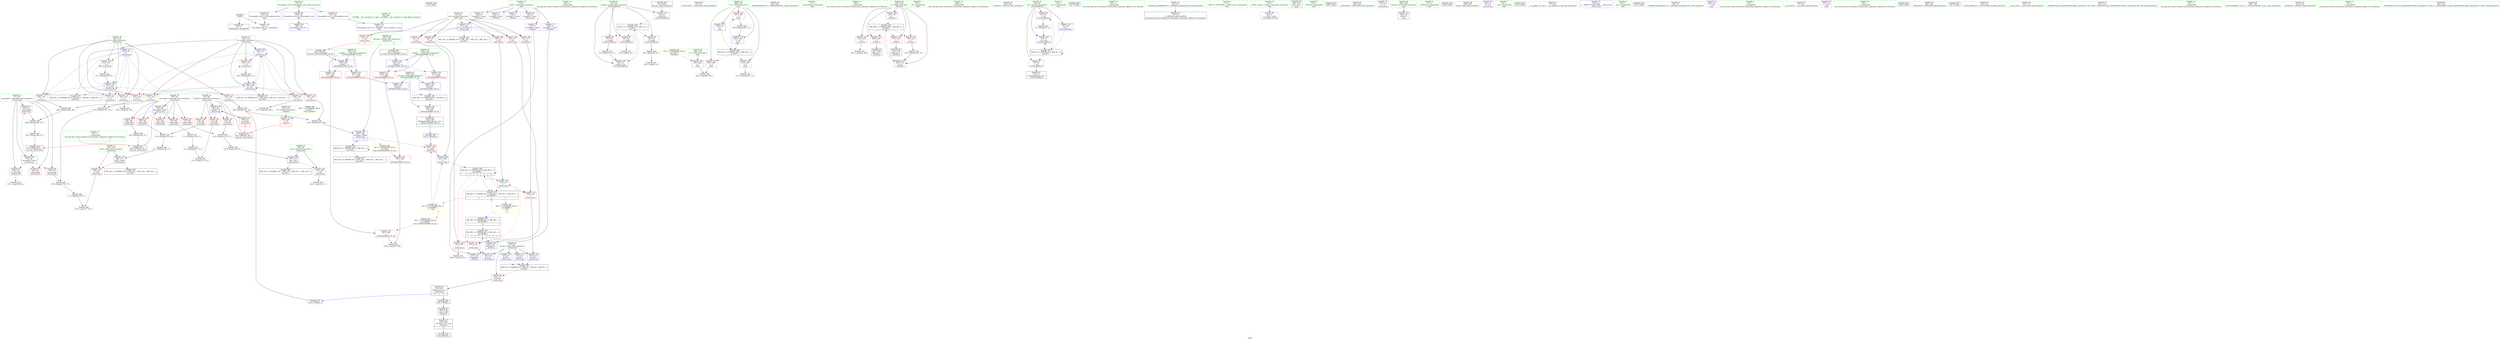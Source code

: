 digraph "SVFG" {
	label="SVFG";

	Node0x55f82b9d9a60 [shape=record,color=grey,label="{NodeID: 0\nNullPtr}"];
	Node0x55f82b9d9a60 -> Node0x55f82b9fd150[style=solid];
	Node0x55f82b9d9a60 -> Node0x55f82ba026e0[style=solid];
	Node0x55f82ba2f4b0 [shape=record,color=black,label="{NodeID: 346\n34 = PHI()\n}"];
	Node0x55f82b9fc0a0 [shape=record,color=red,label="{NodeID: 97\n187\<--91\n\<--carry.addr\n_Z5recurxxx\n}"];
	Node0x55f82b9fc0a0 -> Node0x55f82ba09dc0[style=solid];
	Node0x55f82b9f9970 [shape=record,color=green,label="{NodeID: 14\n129\<--1\n\<--dummyObj\nCan only get source location for instruction, argument, global var or function.}"];
	Node0x55f82ba308c0 [shape=record,color=black,label="{NodeID: 360\n52 = PHI()\n0th arg _Z10countBitLLx }"];
	Node0x55f82ba308c0 -> Node0x55f82ba027e0[style=solid];
	Node0x55f82b9fbbe0 [shape=record,color=red,label="{NodeID: 111\n172\<--101\n\<--a\n_Z5recurxxx\n}"];
	Node0x55f82b9fbbe0 -> Node0x55f82ba09640[style=solid];
	Node0x55f82b9fa690 [shape=record,color=green,label="{NodeID: 28\n81\<--82\n_Z5recurxxx\<--_Z5recurxxx_field_insensitive\n}"];
	Node0x55f82ba1d520 [shape=record,color=yellow,style=double,label="{NodeID: 291\n26V_1 = ENCHI(MR_26V_0)\npts\{90000 \}\nFun[_ZSt3maxIxERKT_S2_S2_]}"];
	Node0x55f82ba1d520 -> Node0x55f82ba01c20[style=dashed];
	Node0x55f82ba018e0 [shape=record,color=red,label="{NodeID: 125\n236\<--230\n\<--__a.addr\n_ZSt3maxIxERKT_S2_S2_\n}"];
	Node0x55f82ba018e0 -> Node0x55f82ba01c20[style=solid];
	Node0x55f82b9fb280 [shape=record,color=green,label="{NodeID: 42\n230\<--231\n__a.addr\<--__a.addr_field_insensitive\n_ZSt3maxIxERKT_S2_S2_\n}"];
	Node0x55f82b9fb280 -> Node0x55f82ba018e0[style=solid];
	Node0x55f82b9fb280 -> Node0x55f82ba019b0[style=solid];
	Node0x55f82b9fb280 -> Node0x55f82ba038f0[style=solid];
	Node0x55f82ba02440 [shape=record,color=red,label="{NodeID: 139\n327\<--296\n\<--_t\nmain\n}"];
	Node0x55f82ba02440 -> Node0x55f82ba09f40[style=solid];
	Node0x55f82b9fcf50 [shape=record,color=green,label="{NodeID: 56\n324\<--325\n_ZNSolsEPFRSoS_E\<--_ZNSolsEPFRSoS_E_field_insensitive\n}"];
	Node0x55f82ba08bc0 [shape=record,color=grey,label="{NodeID: 236\n195 = Binary(193, 194, )\n}"];
	Node0x55f82ba08bc0 -> Node0x55f82ba034e0[style=solid];
	Node0x55f82ba03000 [shape=record,color=blue,label="{NodeID: 153\n97\<--144\nret\<--arrayidx3\n_Z5recurxxx\n}"];
	Node0x55f82ba03000 -> Node0x55f82b9fc580[style=dashed];
	Node0x55f82ba03000 -> Node0x55f82b9fc650[style=dashed];
	Node0x55f82ba03000 -> Node0x55f82b9fc720[style=dashed];
	Node0x55f82ba03000 -> Node0x55f82b9fb7d0[style=dashed];
	Node0x55f82ba03000 -> Node0x55f82b9fb8a0[style=dashed];
	Node0x55f82ba03000 -> Node0x55f82b9fb970[style=dashed];
	Node0x55f82ba03000 -> Node0x55f82ba16540[style=dashed];
	Node0x55f82b9fdb70 [shape=record,color=purple,label="{NodeID: 70\n144\<--8\narrayidx3\<--mem\n_Z5recurxxx\n}"];
	Node0x55f82b9fdb70 -> Node0x55f82ba03000[style=solid];
	Node0x55f82ba0a0c0 [shape=record,color=grey,label="{NodeID: 250\n313 = Binary(312, 72, )\n}"];
	Node0x55f82ba03b60 [shape=record,color=blue,label="{NodeID: 167\n228\<--245\nretval\<--\n_ZSt3maxIxERKT_S2_S2_\n}"];
	Node0x55f82ba03b60 -> Node0x55f82ba1b940[style=dashed];
	Node0x55f82b9fe760 [shape=record,color=red,label="{NodeID: 84\n65\<--53\n\<--n.addr\n_Z10countBitLLx\n}"];
	Node0x55f82b9fe760 -> Node0x55f82ba08140[style=solid];
	Node0x55f82b9f8990 [shape=record,color=green,label="{NodeID: 1\n7\<--1\n__dso_handle\<--dummyObj\nGlob }"];
	Node0x55f82ba2f5b0 [shape=record,color=black,label="{NodeID: 347\n191 = PHI(83, )\n}"];
	Node0x55f82ba2f5b0 -> Node0x55f82ba08a40[style=solid];
	Node0x55f82b9fc170 [shape=record,color=red,label="{NodeID: 98\n113\<--93\n\<--N.addr\n_Z5recurxxx\n}"];
	Node0x55f82b9fc170 -> Node0x55f82ba0acc0[style=solid];
	Node0x55f82b9f9a30 [shape=record,color=green,label="{NodeID: 15\n165\<--1\n\<--dummyObj\nCan only get source location for instruction, argument, global var or function.}"];
	Node0x55f82ba30990 [shape=record,color=black,label="{NodeID: 361\n84 = PHI(183, 63, )\n0th arg _Z5recurxxx }"];
	Node0x55f82ba30990 -> Node0x55f82ba02b20[style=solid];
	Node0x55f82b9fbcb0 [shape=record,color=red,label="{NodeID: 112\n184\<--101\n\<--a\n_Z5recurxxx\n}"];
	Node0x55f82b9fbcb0 -> Node0x55f82ba097c0[style=solid];
	Node0x55f82b9fa790 [shape=record,color=green,label="{NodeID: 29\n87\<--88\nretval\<--retval_field_insensitive\n_Z5recurxxx\n}"];
	Node0x55f82b9fa790 -> Node0x55f82b9feaa0[style=solid];
	Node0x55f82b9fa790 -> Node0x55f82ba02e60[style=solid];
	Node0x55f82b9fa790 -> Node0x55f82ba02f30[style=solid];
	Node0x55f82b9fa790 -> Node0x55f82ba030d0[style=solid];
	Node0x55f82b9fa790 -> Node0x55f82ba03820[style=solid];
	Node0x55f82ba019b0 [shape=record,color=red,label="{NodeID: 126\n245\<--230\n\<--__a.addr\n_ZSt3maxIxERKT_S2_S2_\n}"];
	Node0x55f82ba019b0 -> Node0x55f82ba03b60[style=solid];
	Node0x55f82b9fb350 [shape=record,color=green,label="{NodeID: 43\n232\<--233\n__b.addr\<--__b.addr_field_insensitive\n_ZSt3maxIxERKT_S2_S2_\n}"];
	Node0x55f82b9fb350 -> Node0x55f82ba01a80[style=solid];
	Node0x55f82b9fb350 -> Node0x55f82ba01b50[style=solid];
	Node0x55f82b9fb350 -> Node0x55f82ba039c0[style=solid];
	Node0x55f82ba02510 [shape=record,color=blue,label="{NodeID: 140\n350\<--23\nllvm.global_ctors_0\<--\nGlob }"];
	Node0x55f82b9fd050 [shape=record,color=green,label="{NodeID: 57\n24\<--346\n_GLOBAL__sub_I_imazato_2_1.cpp\<--_GLOBAL__sub_I_imazato_2_1.cpp_field_insensitive\n}"];
	Node0x55f82b9fd050 -> Node0x55f82ba025e0[style=solid];
	Node0x55f82ba08d40 [shape=record,color=grey,label="{NodeID: 237\n111 = Binary(110, 67, )\n}"];
	Node0x55f82ba08d40 -> Node0x55f82ba09340[style=solid];
	Node0x55f82ba030d0 [shape=record,color=blue,label="{NodeID: 154\n87\<--151\nretval\<--\n_Z5recurxxx\n}"];
	Node0x55f82ba030d0 -> Node0x55f82ba15b40[style=dashed];
	Node0x55f82b9fdc40 [shape=record,color=purple,label="{NodeID: 71\n268\<--8\narrayidx\<--mem\n_Z5solvev\n}"];
	Node0x55f82ba0a240 [shape=record,color=grey,label="{NodeID: 251\n62 = cmp(61, 63, )\n}"];
	Node0x55f82ba03c30 [shape=record,color=blue,label="{NodeID: 168\n255\<--59\ni\<--\n_Z5solvev\n}"];
	Node0x55f82ba03c30 -> Node0x55f82ba1a040[style=dashed];
	Node0x55f82b9fe830 [shape=record,color=red,label="{NodeID: 85\n75\<--53\n\<--n.addr\n_Z10countBitLLx\n}"];
	Node0x55f82b9fe830 -> Node0x55f82ba08440[style=solid];
	Node0x55f82b9f8a20 [shape=record,color=green,label="{NodeID: 2\n10\<--1\n.str\<--dummyObj\nGlob }"];
	Node0x55f82ba2f7a0 [shape=record,color=black,label="{NodeID: 348\n197 = PHI(225, )\n}"];
	Node0x55f82ba2f7a0 -> Node0x55f82ba01670[style=solid];
	Node0x55f82ba15140 [shape=record,color=black,label="{NodeID: 265\nMR_26V_2 = PHI(MR_26V_3, MR_26V_1, )\npts\{90000 \}\n|{<s0>12}}"];
	Node0x55f82ba15140:s0 -> Node0x55f82ba19f50[style=dashed,color=red];
	Node0x55f82b9fc240 [shape=record,color=red,label="{NodeID: 99\n116\<--93\n\<--N.addr\n_Z5recurxxx\n}"];
	Node0x55f82b9fc240 -> Node0x55f82ba091c0[style=solid];
	Node0x55f82b9f9af0 [shape=record,color=green,label="{NodeID: 16\n264\<--1\n\<--dummyObj\nCan only get source location for instruction, argument, global var or function.}"];
	Node0x55f82ba30bd0 [shape=record,color=black,label="{NodeID: 362\n85 = PHI(189, 63, )\n1st arg _Z5recurxxx }"];
	Node0x55f82ba30bd0 -> Node0x55f82ba02bf0[style=solid];
	Node0x55f82ba19f50 [shape=record,color=black,label="{NodeID: 279\nMR_26V_2 = PHI(MR_26V_4, MR_26V_1, )\npts\{90000 \}\n|{|<s1>7|<s2>7|<s3>7|<s4>7}}"];
	Node0x55f82ba19f50 -> Node0x55f82ba03d00[style=dashed];
	Node0x55f82ba19f50:s1 -> Node0x55f82ba014d0[style=dashed,color=red];
	Node0x55f82ba19f50:s2 -> Node0x55f82ba015a0[style=dashed,color=red];
	Node0x55f82ba19f50:s3 -> Node0x55f82ba03270[style=dashed,color=red];
	Node0x55f82ba19f50:s4 -> Node0x55f82ba17e40[style=dashed,color=red];
	Node0x55f82b9fbd80 [shape=record,color=red,label="{NodeID: 113\n192\<--101\n\<--a\n_Z5recurxxx\n}"];
	Node0x55f82b9fbd80 -> Node0x55f82ba08a40[style=solid];
	Node0x55f82b9fa860 [shape=record,color=green,label="{NodeID: 30\n89\<--90\nketa.addr\<--keta.addr_field_insensitive\n_Z5recurxxx\n}"];
	Node0x55f82b9fa860 -> Node0x55f82b9feb70[style=solid];
	Node0x55f82b9fa860 -> Node0x55f82b9fec40[style=solid];
	Node0x55f82b9fa860 -> Node0x55f82b9fed10[style=solid];
	Node0x55f82b9fa860 -> Node0x55f82b9fede0[style=solid];
	Node0x55f82b9fa860 -> Node0x55f82b9feeb0[style=solid];
	Node0x55f82b9fa860 -> Node0x55f82ba02b20[style=solid];
	Node0x55f82ba01a80 [shape=record,color=red,label="{NodeID: 127\n238\<--232\n\<--__b.addr\n_ZSt3maxIxERKT_S2_S2_\n}"];
	Node0x55f82ba01a80 -> Node0x55f82ba01cf0[style=solid];
	Node0x55f82b9fb420 [shape=record,color=green,label="{NodeID: 44\n250\<--251\n_Z5solvev\<--_Z5solvev_field_insensitive\n}"];
	Node0x55f82ba025e0 [shape=record,color=blue,label="{NodeID: 141\n351\<--24\nllvm.global_ctors_1\<--_GLOBAL__sub_I_imazato_2_1.cpp\nGlob }"];
	Node0x55f82b9fd150 [shape=record,color=black,label="{NodeID: 58\n2\<--3\ndummyVal\<--dummyVal\n}"];
	Node0x55f82ba08ec0 [shape=record,color=grey,label="{NodeID: 238\n177 = Binary(176, 67, )\n}"];
	Node0x55f82ba08ec0 -> Node0x55f82ba0a9c0[style=solid];
	Node0x55f82ba031a0 [shape=record,color=blue,label="{NodeID: 155\n99\<--157\nbin7\<--and9\n_Z5recurxxx\n}"];
	Node0x55f82ba031a0 -> Node0x55f82b9fba40[style=dashed];
	Node0x55f82ba031a0 -> Node0x55f82ba16a40[style=dashed];
	Node0x55f82b9fdd10 [shape=record,color=purple,label="{NodeID: 72\n269\<--8\narrayidx1\<--mem\n_Z5solvev\n}"];
	Node0x55f82b9fdd10 -> Node0x55f82ba03d00[style=solid];
	Node0x55f82ba0a3c0 [shape=record,color=grey,label="{NodeID: 252\n135 = cmp(134, 63, )\n}"];
	Node0x55f82ba03d00 [shape=record,color=blue,label="{NodeID: 169\n269\<--271\narrayidx1\<--\n_Z5solvev\n}"];
	Node0x55f82ba03d00 -> Node0x55f82ba03dd0[style=dashed];
	Node0x55f82b9fe900 [shape=record,color=red,label="{NodeID: 86\n70\<--55\n\<--ret\n_Z10countBitLLx\n}"];
	Node0x55f82b9fe900 -> Node0x55f82ba09940[style=solid];
	Node0x55f82b9f8ab0 [shape=record,color=green,label="{NodeID: 3\n12\<--1\n.str.1\<--dummyObj\nGlob }"];
	Node0x55f82ba2f8a0 [shape=record,color=black,label="{NodeID: 349\n257 = PHI()\n}"];
	Node0x55f82ba15640 [shape=record,color=black,label="{NodeID: 266\nMR_45V_3 = PHI(MR_45V_4, MR_45V_2, )\npts\{297 \}\n}"];
	Node0x55f82ba15640 -> Node0x55f82ba022a0[style=dashed];
	Node0x55f82ba15640 -> Node0x55f82ba02370[style=dashed];
	Node0x55f82ba15640 -> Node0x55f82ba02440[style=dashed];
	Node0x55f82ba15640 -> Node0x55f82ba04110[style=dashed];
	Node0x55f82b9fc310 [shape=record,color=red,label="{NodeID: 100\n154\<--93\n\<--N.addr\n_Z5recurxxx\n}"];
	Node0x55f82b9fc310 -> Node0x55f82ba08740[style=solid];
	Node0x55f82b9f9bf0 [shape=record,color=green,label="{NodeID: 17\n271\<--1\n\<--dummyObj\nCan only get source location for instruction, argument, global var or function.}"];
	Node0x55f82ba30d50 [shape=record,color=black,label="{NodeID: 363\n86 = PHI(190, 282, )\n2nd arg _Z5recurxxx }"];
	Node0x55f82ba30d50 -> Node0x55f82ba02cc0[style=solid];
	Node0x55f82ba1a040 [shape=record,color=black,label="{NodeID: 280\nMR_38V_3 = PHI(MR_38V_4, MR_38V_2, )\npts\{256 \}\n}"];
	Node0x55f82ba1a040 -> Node0x55f82ba01e90[style=dashed];
	Node0x55f82ba1a040 -> Node0x55f82ba01f60[style=dashed];
	Node0x55f82ba1a040 -> Node0x55f82ba02030[style=dashed];
	Node0x55f82ba1a040 -> Node0x55f82ba02100[style=dashed];
	Node0x55f82ba1a040 -> Node0x55f82ba03ea0[style=dashed];
	Node0x55f82b9fbe50 [shape=record,color=red,label="{NodeID: 114\n210\<--101\n\<--a\n_Z5recurxxx\n}"];
	Node0x55f82b9fbe50 -> Node0x55f82ba085c0[style=solid];
	Node0x55f82b9fa930 [shape=record,color=green,label="{NodeID: 31\n91\<--92\ncarry.addr\<--carry.addr_field_insensitive\n_Z5recurxxx\n}"];
	Node0x55f82b9fa930 -> Node0x55f82b9fef80[style=solid];
	Node0x55f82b9fa930 -> Node0x55f82b9ff050[style=solid];
	Node0x55f82b9fa930 -> Node0x55f82b9fbfd0[style=solid];
	Node0x55f82b9fa930 -> Node0x55f82b9fc0a0[style=solid];
	Node0x55f82b9fa930 -> Node0x55f82ba02bf0[style=solid];
	Node0x55f82ba01b50 [shape=record,color=red,label="{NodeID: 128\n242\<--232\n\<--__b.addr\n_ZSt3maxIxERKT_S2_S2_\n}"];
	Node0x55f82ba01b50 -> Node0x55f82ba03a90[style=solid];
	Node0x55f82b9fb520 [shape=record,color=green,label="{NodeID: 45\n253\<--254\nN\<--N_field_insensitive\n_Z5solvev\n}"];
	Node0x55f82b9fb520 -> Node0x55f82ba01dc0[style=solid];
	Node0x55f82ba026e0 [shape=record,color=blue, style = dotted,label="{NodeID: 142\n352\<--3\nllvm.global_ctors_2\<--dummyVal\nGlob }"];
	Node0x55f82b9fd250 [shape=record,color=black,label="{NodeID: 59\n35\<--36\n\<--_ZNSt8ios_base4InitD1Ev\nCan only get source location for instruction, argument, global var or function.}"];
	Node0x55f82ba09040 [shape=record,color=grey,label="{NodeID: 239\n119 = Binary(118, 67, )\n}"];
	Node0x55f82ba09040 -> Node0x55f82ba02d90[style=solid];
	Node0x55f82ba03270 [shape=record,color=blue,label="{NodeID: 156\n159\<--63\n\<--\n_Z5recurxxx\n}"];
	Node0x55f82ba03270 -> Node0x55f82ba01740[style=dashed];
	Node0x55f82ba03270 -> Node0x55f82ba17e40[style=dashed];
	Node0x55f82ba03270 -> Node0x55f82ba1b440[style=dashed];
	Node0x55f82b9fdde0 [shape=record,color=purple,label="{NodeID: 73\n274\<--8\narrayidx3\<--mem\n_Z5solvev\n}"];
	Node0x55f82ba0a540 [shape=record,color=grey,label="{NodeID: 253\n122 = cmp(121, 67, )\n}"];
	Node0x55f82ba03dd0 [shape=record,color=blue,label="{NodeID: 170\n275\<--271\narrayidx4\<--\n_Z5solvev\n}"];
	Node0x55f82ba03dd0 -> Node0x55f82ba19f50[style=dashed];
	Node0x55f82b9fe9d0 [shape=record,color=red,label="{NodeID: 87\n79\<--55\n\<--ret\n_Z10countBitLLx\n}"];
	Node0x55f82b9fe9d0 -> Node0x55f82b9fd420[style=solid];
	Node0x55f82b9f9340 [shape=record,color=green,label="{NodeID: 4\n14\<--1\n__PRETTY_FUNCTION__._Z5recurxxx\<--dummyObj\nGlob }"];
	Node0x55f82ba2f970 [shape=record,color=black,label="{NodeID: 350\n283 = PHI(83, )\n}"];
	Node0x55f82ba2f970 -> Node0x55f82b9fd830[style=solid];
	Node0x55f82ba15b40 [shape=record,color=black,label="{NodeID: 267\nMR_6V_4 = PHI(MR_6V_6, MR_6V_3, MR_6V_5, MR_6V_2, )\npts\{88 \}\n}"];
	Node0x55f82ba15b40 -> Node0x55f82b9feaa0[style=dashed];
	Node0x55f82b9fc3e0 [shape=record,color=red,label="{NodeID: 101\n190\<--93\n\<--N.addr\n_Z5recurxxx\n|{<s0>4}}"];
	Node0x55f82b9fc3e0:s0 -> Node0x55f82ba30d50[style=solid,color=red];
	Node0x55f82b9f9cf0 [shape=record,color=green,label="{NodeID: 18\n4\<--6\n_ZStL8__ioinit\<--_ZStL8__ioinit_field_insensitive\nGlob }"];
	Node0x55f82b9f9cf0 -> Node0x55f82b9fd9d0[style=solid];
	Node0x55f82ba01140 [shape=record,color=red,label="{NodeID: 115\n169\<--103\n\<--b\n_Z5recurxxx\n}"];
	Node0x55f82ba01140 -> Node0x55f82ba0ab40[style=solid];
	Node0x55f82b9faa00 [shape=record,color=green,label="{NodeID: 32\n93\<--94\nN.addr\<--N.addr_field_insensitive\n_Z5recurxxx\n}"];
	Node0x55f82b9faa00 -> Node0x55f82b9fc170[style=solid];
	Node0x55f82b9faa00 -> Node0x55f82b9fc240[style=solid];
	Node0x55f82b9faa00 -> Node0x55f82b9fc310[style=solid];
	Node0x55f82b9faa00 -> Node0x55f82b9fc3e0[style=solid];
	Node0x55f82b9faa00 -> Node0x55f82ba02cc0[style=solid];
	Node0x55f82ba1d8d0 [shape=record,color=yellow,style=double,label="{NodeID: 295\n36V_1 = ENCHI(MR_36V_0)\npts\{254 \}\nFun[_Z5solvev]}"];
	Node0x55f82ba1d8d0 -> Node0x55f82ba01dc0[style=dashed];
	Node0x55f82ba01c20 [shape=record,color=red,label="{NodeID: 129\n237\<--236\n\<--\n_ZSt3maxIxERKT_S2_S2_\n}"];
	Node0x55f82ba01c20 -> Node0x55f82ba00170[style=solid];
	Node0x55f82b9fb5f0 [shape=record,color=green,label="{NodeID: 46\n255\<--256\ni\<--i_field_insensitive\n_Z5solvev\n}"];
	Node0x55f82b9fb5f0 -> Node0x55f82ba01e90[style=solid];
	Node0x55f82b9fb5f0 -> Node0x55f82ba01f60[style=solid];
	Node0x55f82b9fb5f0 -> Node0x55f82ba02030[style=solid];
	Node0x55f82b9fb5f0 -> Node0x55f82ba02100[style=solid];
	Node0x55f82b9fb5f0 -> Node0x55f82ba03c30[style=solid];
	Node0x55f82b9fb5f0 -> Node0x55f82ba03ea0[style=solid];
	Node0x55f82ba027e0 [shape=record,color=blue,label="{NodeID: 143\n53\<--52\nn.addr\<--n\n_Z10countBitLLx\n}"];
	Node0x55f82ba027e0 -> Node0x55f82ba1be40[style=dashed];
	Node0x55f82b9fd350 [shape=record,color=black,label="{NodeID: 60\n291\<--59\nmain_ret\<--\nmain\n}"];
	Node0x55f82ba091c0 [shape=record,color=grey,label="{NodeID: 240\n118 = Binary(116, 117, )\n}"];
	Node0x55f82ba091c0 -> Node0x55f82ba09040[style=solid];
	Node0x55f82ba03340 [shape=record,color=blue,label="{NodeID: 157\n101\<--63\na\<--\n_Z5recurxxx\n}"];
	Node0x55f82ba03340 -> Node0x55f82b9fbb10[style=dashed];
	Node0x55f82ba03340 -> Node0x55f82b9fbbe0[style=dashed];
	Node0x55f82ba03340 -> Node0x55f82b9fbcb0[style=dashed];
	Node0x55f82ba03340 -> Node0x55f82b9fbd80[style=dashed];
	Node0x55f82ba03340 -> Node0x55f82b9fbe50[style=dashed];
	Node0x55f82ba03340 -> Node0x55f82ba03750[style=dashed];
	Node0x55f82ba03340 -> Node0x55f82ba16f40[style=dashed];
	Node0x55f82b9fdeb0 [shape=record,color=purple,label="{NodeID: 74\n275\<--8\narrayidx4\<--mem\n_Z5solvev\n}"];
	Node0x55f82b9fdeb0 -> Node0x55f82ba03dd0[style=solid];
	Node0x55f82ba0a6c0 [shape=record,color=grey,label="{NodeID: 254\n148 = cmp(147, 63, )\n}"];
	Node0x55f82ba03ea0 [shape=record,color=blue,label="{NodeID: 171\n255\<--279\ni\<--inc\n_Z5solvev\n}"];
	Node0x55f82ba03ea0 -> Node0x55f82ba1a040[style=dashed];
	Node0x55f82b9feaa0 [shape=record,color=red,label="{NodeID: 88\n218\<--87\n\<--retval\n_Z5recurxxx\n}"];
	Node0x55f82b9feaa0 -> Node0x55f82b9fd4f0[style=solid];
	Node0x55f82b9f93d0 [shape=record,color=green,label="{NodeID: 5\n16\<--1\n_ZSt3cin\<--dummyObj\nGlob }"];
	Node0x55f82ba2fae0 [shape=record,color=black,label="{NodeID: 351\n299 = PHI()\n}"];
	Node0x55f82ba16040 [shape=record,color=black,label="{NodeID: 268\nMR_14V_3 = PHI(MR_14V_1, MR_14V_2, MR_14V_1, MR_14V_2, )\npts\{96 \}\n}"];
	Node0x55f82b9fc4b0 [shape=record,color=red,label="{NodeID: 102\n121\<--95\n\<--bin\n_Z5recurxxx\n}"];
	Node0x55f82b9fc4b0 -> Node0x55f82ba0a540[style=solid];
	Node0x55f82b9f9df0 [shape=record,color=green,label="{NodeID: 19\n8\<--9\nmem\<--mem_field_insensitive\nGlob }"];
	Node0x55f82b9f9df0 -> Node0x55f82b9fdaa0[style=solid];
	Node0x55f82b9f9df0 -> Node0x55f82b9fdb70[style=solid];
	Node0x55f82b9f9df0 -> Node0x55f82b9fdc40[style=solid];
	Node0x55f82b9f9df0 -> Node0x55f82b9fdd10[style=solid];
	Node0x55f82b9f9df0 -> Node0x55f82b9fdde0[style=solid];
	Node0x55f82b9f9df0 -> Node0x55f82b9fdeb0[style=solid];
	Node0x55f82ba011d0 [shape=record,color=red,label="{NodeID: 116\n173\<--103\n\<--b\n_Z5recurxxx\n}"];
	Node0x55f82ba011d0 -> Node0x55f82ba09640[style=solid];
	Node0x55f82b9faad0 [shape=record,color=green,label="{NodeID: 33\n95\<--96\nbin\<--bin_field_insensitive\n_Z5recurxxx\n}"];
	Node0x55f82b9faad0 -> Node0x55f82b9fc4b0[style=solid];
	Node0x55f82b9faad0 -> Node0x55f82ba02d90[style=solid];
	Node0x55f82ba01cf0 [shape=record,color=red,label="{NodeID: 130\n239\<--238\n\<--\n_ZSt3maxIxERKT_S2_S2_\n}"];
	Node0x55f82ba01cf0 -> Node0x55f82ba00170[style=solid];
	Node0x55f82b9fb6c0 [shape=record,color=green,label="{NodeID: 47\n258\<--259\n_ZNSirsERx\<--_ZNSirsERx_field_insensitive\n}"];
	Node0x55f82ba1e680 [shape=record,color=yellow,style=double,label="{NodeID: 310\n43V_1 = ENCHI(MR_43V_0)\npts\{295 \}\nFun[main]}"];
	Node0x55f82ba1e680 -> Node0x55f82ba021d0[style=dashed];
	Node0x55f82ba028b0 [shape=record,color=blue,label="{NodeID: 144\n55\<--59\nret\<--\n_Z10countBitLLx\n}"];
	Node0x55f82ba028b0 -> Node0x55f82ba1c340[style=dashed];
	Node0x55f82b9fd420 [shape=record,color=black,label="{NodeID: 61\n51\<--79\n_Z10countBitLLx_ret\<--\n_Z10countBitLLx\n}"];
	Node0x55f82ba09340 [shape=record,color=grey,label="{NodeID: 241\n112 = Binary(67, 111, )\n}"];
	Node0x55f82ba09340 -> Node0x55f82ba0acc0[style=solid];
	Node0x55f82ba03410 [shape=record,color=blue,label="{NodeID: 158\n103\<--63\nb\<--\n_Z5recurxxx\n}"];
	Node0x55f82ba03410 -> Node0x55f82ba01140[style=dashed];
	Node0x55f82ba03410 -> Node0x55f82ba011d0[style=dashed];
	Node0x55f82ba03410 -> Node0x55f82ba01260[style=dashed];
	Node0x55f82ba03410 -> Node0x55f82ba01330[style=dashed];
	Node0x55f82ba03410 -> Node0x55f82ba01400[style=dashed];
	Node0x55f82ba03410 -> Node0x55f82ba03410[style=dashed];
	Node0x55f82ba03410 -> Node0x55f82ba03680[style=dashed];
	Node0x55f82ba03410 -> Node0x55f82ba17440[style=dashed];
	Node0x55f82b9fdf80 [shape=record,color=purple,label="{NodeID: 75\n125\<--10\n\<--.str\n_Z5recurxxx\n}"];
	Node0x55f82ba0a840 [shape=record,color=grey,label="{NodeID: 255\n263 = cmp(262, 264, )\n}"];
	Node0x55f82ba03f70 [shape=record,color=blue,label="{NodeID: 172\n292\<--59\nretval\<--\nmain\n}"];
	Node0x55f82b9feb70 [shape=record,color=red,label="{NodeID: 89\n110\<--89\n\<--keta.addr\n_Z5recurxxx\n}"];
	Node0x55f82b9feb70 -> Node0x55f82ba08d40[style=solid];
	Node0x55f82b9f9460 [shape=record,color=green,label="{NodeID: 6\n17\<--1\n_ZSt4cout\<--dummyObj\nGlob }"];
	Node0x55f82ba2fbb0 [shape=record,color=black,label="{NodeID: 352\n309 = PHI()\n}"];
	Node0x55f82ba16540 [shape=record,color=black,label="{NodeID: 269\nMR_16V_2 = PHI(MR_16V_3, MR_16V_1, MR_16V_3, MR_16V_1, )\npts\{98 \}\n}"];
	Node0x55f82b9fc580 [shape=record,color=red,label="{NodeID: 103\n146\<--97\n\<--ret\n_Z5recurxxx\n}"];
	Node0x55f82b9fc580 -> Node0x55f82ba014d0[style=solid];
	Node0x55f82b9f9ef0 [shape=record,color=green,label="{NodeID: 20\n22\<--26\nllvm.global_ctors\<--llvm.global_ctors_field_insensitive\nGlob }"];
	Node0x55f82b9f9ef0 -> Node0x55f82b9fe390[style=solid];
	Node0x55f82b9f9ef0 -> Node0x55f82b9fe490[style=solid];
	Node0x55f82b9f9ef0 -> Node0x55f82b9fe590[style=solid];
	Node0x55f82ba1af40 [shape=record,color=black,label="{NodeID: 283\nMR_24V_4 = PHI(MR_24V_6, MR_24V_3, )\npts\{106 \}\n}"];
	Node0x55f82ba1af40 -> Node0x55f82ba034e0[style=dashed];
	Node0x55f82ba1af40 -> Node0x55f82ba17940[style=dashed];
	Node0x55f82ba1af40 -> Node0x55f82ba1af40[style=dashed];
	Node0x55f82ba01260 [shape=record,color=red,label="{NodeID: 117\n185\<--103\n\<--b\n_Z5recurxxx\n}"];
	Node0x55f82ba01260 -> Node0x55f82ba097c0[style=solid];
	Node0x55f82b9faba0 [shape=record,color=green,label="{NodeID: 34\n97\<--98\nret\<--ret_field_insensitive\n_Z5recurxxx\n}"];
	Node0x55f82b9faba0 -> Node0x55f82b9fc580[style=solid];
	Node0x55f82b9faba0 -> Node0x55f82b9fc650[style=solid];
	Node0x55f82b9faba0 -> Node0x55f82b9fc720[style=solid];
	Node0x55f82b9faba0 -> Node0x55f82b9fb7d0[style=solid];
	Node0x55f82b9faba0 -> Node0x55f82b9fb8a0[style=solid];
	Node0x55f82b9faba0 -> Node0x55f82b9fb970[style=solid];
	Node0x55f82b9faba0 -> Node0x55f82ba03000[style=solid];
	Node0x55f82ba01dc0 [shape=record,color=red,label="{NodeID: 131\n282\<--253\n\<--N\n_Z5solvev\n|{<s0>7}}"];
	Node0x55f82ba01dc0:s0 -> Node0x55f82ba30d50[style=solid,color=red];
	Node0x55f82b9fc7e0 [shape=record,color=green,label="{NodeID: 48\n289\<--290\nmain\<--main_field_insensitive\n}"];
	Node0x55f82ba07fc0 [shape=record,color=grey,label="{NodeID: 228\n279 = Binary(278, 72, )\n}"];
	Node0x55f82ba07fc0 -> Node0x55f82ba03ea0[style=solid];
	Node0x55f82ba02980 [shape=record,color=blue,label="{NodeID: 145\n55\<--71\nret\<--inc\n_Z10countBitLLx\n}"];
	Node0x55f82ba02980 -> Node0x55f82ba1c340[style=dashed];
	Node0x55f82b9fd4f0 [shape=record,color=black,label="{NodeID: 62\n83\<--218\n_Z5recurxxx_ret\<--\n_Z5recurxxx\n|{<s0>4|<s1>7}}"];
	Node0x55f82b9fd4f0:s0 -> Node0x55f82ba2f5b0[style=solid,color=blue];
	Node0x55f82b9fd4f0:s1 -> Node0x55f82ba2f970[style=solid,color=blue];
	Node0x55f82ba094c0 [shape=record,color=grey,label="{NodeID: 242\n176 = Binary(174, 175, )\n}"];
	Node0x55f82ba094c0 -> Node0x55f82ba08ec0[style=solid];
	Node0x55f82ba034e0 [shape=record,color=blue,label="{NodeID: 159\n105\<--195\nref.tmp\<--add24\n_Z5recurxxx\n|{|<s2>5}}"];
	Node0x55f82ba034e0 -> Node0x55f82ba01670[style=dashed];
	Node0x55f82ba034e0 -> Node0x55f82ba1af40[style=dashed];
	Node0x55f82ba034e0:s2 -> Node0x55f82ba1c840[style=dashed,color=red];
	Node0x55f82b9fe050 [shape=record,color=purple,label="{NodeID: 76\n126\<--12\n\<--.str.1\n_Z5recurxxx\n}"];
	Node0x55f82ba0a9c0 [shape=record,color=grey,label="{NodeID: 256\n179 = cmp(177, 178, )\n}"];
	Node0x55f82ba04040 [shape=record,color=blue,label="{NodeID: 173\n296\<--59\n_t\<--\nmain\n}"];
	Node0x55f82ba04040 -> Node0x55f82ba15640[style=dashed];
	Node0x55f82b9fec40 [shape=record,color=red,label="{NodeID: 90\n117\<--89\n\<--keta.addr\n_Z5recurxxx\n}"];
	Node0x55f82b9fec40 -> Node0x55f82ba091c0[style=solid];
	Node0x55f82b9f94f0 [shape=record,color=green,label="{NodeID: 7\n18\<--1\n.str.2\<--dummyObj\nGlob }"];
	Node0x55f82ba2fc80 [shape=record,color=black,label="{NodeID: 353\n314 = PHI()\n}"];
	Node0x55f82ba16a40 [shape=record,color=black,label="{NodeID: 270\nMR_18V_2 = PHI(MR_18V_3, MR_18V_1, MR_18V_1, MR_18V_1, )\npts\{100 \}\n}"];
	Node0x55f82b9fc650 [shape=record,color=red,label="{NodeID: 104\n150\<--97\n\<--ret\n_Z5recurxxx\n}"];
	Node0x55f82b9fc650 -> Node0x55f82ba015a0[style=solid];
	Node0x55f82b9f9ff0 [shape=record,color=green,label="{NodeID: 21\n27\<--28\n__cxx_global_var_init\<--__cxx_global_var_init_field_insensitive\n}"];
	Node0x55f82ba1b440 [shape=record,color=black,label="{NodeID: 284\nMR_26V_5 = PHI(MR_26V_8, MR_26V_4, )\npts\{90000 \}\n|{|<s3>4|<s4>4|<s5>4|<s6>4}}"];
	Node0x55f82ba1b440 -> Node0x55f82ba01740[style=dashed];
	Node0x55f82ba1b440 -> Node0x55f82ba17e40[style=dashed];
	Node0x55f82ba1b440 -> Node0x55f82ba1b440[style=dashed];
	Node0x55f82ba1b440:s3 -> Node0x55f82ba014d0[style=dashed,color=red];
	Node0x55f82ba1b440:s4 -> Node0x55f82ba015a0[style=dashed,color=red];
	Node0x55f82ba1b440:s5 -> Node0x55f82ba03270[style=dashed,color=red];
	Node0x55f82ba1b440:s6 -> Node0x55f82ba17e40[style=dashed,color=red];
	Node0x55f82ba01330 [shape=record,color=red,label="{NodeID: 118\n194\<--103\n\<--b\n_Z5recurxxx\n}"];
	Node0x55f82ba01330 -> Node0x55f82ba08bc0[style=solid];
	Node0x55f82b9fac70 [shape=record,color=green,label="{NodeID: 35\n99\<--100\nbin7\<--bin7_field_insensitive\n_Z5recurxxx\n}"];
	Node0x55f82b9fac70 -> Node0x55f82b9fba40[style=solid];
	Node0x55f82b9fac70 -> Node0x55f82ba031a0[style=solid];
	Node0x55f82ba01e90 [shape=record,color=red,label="{NodeID: 132\n262\<--255\n\<--i\n_Z5solvev\n}"];
	Node0x55f82ba01e90 -> Node0x55f82ba0a840[style=solid];
	Node0x55f82b9fc8e0 [shape=record,color=green,label="{NodeID: 49\n292\<--293\nretval\<--retval_field_insensitive\nmain\n}"];
	Node0x55f82b9fc8e0 -> Node0x55f82ba03f70[style=solid];
	Node0x55f82ba08140 [shape=record,color=grey,label="{NodeID: 229\n66 = Binary(65, 67, )\n}"];
	Node0x55f82ba08140 -> Node0x55f82ba0b140[style=solid];
	Node0x55f82ba02a50 [shape=record,color=blue,label="{NodeID: 146\n53\<--76\nn.addr\<--shr\n_Z10countBitLLx\n}"];
	Node0x55f82ba02a50 -> Node0x55f82ba1be40[style=dashed];
	Node0x55f82b9fd5c0 [shape=record,color=black,label="{NodeID: 63\n225\<--248\n_ZSt3maxIxERKT_S2_S2__ret\<--\n_ZSt3maxIxERKT_S2_S2_\n|{<s0>5}}"];
	Node0x55f82b9fd5c0:s0 -> Node0x55f82ba2f7a0[style=solid,color=blue];
	Node0x55f82ba09640 [shape=record,color=grey,label="{NodeID: 243\n174 = Binary(172, 173, )\n}"];
	Node0x55f82ba09640 -> Node0x55f82ba094c0[style=solid];
	Node0x55f82ba035b0 [shape=record,color=blue,label="{NodeID: 160\n201\<--200\n\<--\n_Z5recurxxx\n}"];
	Node0x55f82ba035b0 -> Node0x55f82ba1b440[style=dashed];
	Node0x55f82b9fe120 [shape=record,color=purple,label="{NodeID: 77\n127\<--14\n\<--__PRETTY_FUNCTION__._Z5recurxxx\n_Z5recurxxx\n}"];
	Node0x55f82ba0ab40 [shape=record,color=grey,label="{NodeID: 257\n170 = cmp(169, 165, )\n}"];
	Node0x55f82ba04110 [shape=record,color=blue,label="{NodeID: 174\n296\<--328\n_t\<--inc\nmain\n}"];
	Node0x55f82ba04110 -> Node0x55f82ba15640[style=dashed];
	Node0x55f82b9fed10 [shape=record,color=red,label="{NodeID: 91\n141\<--89\n\<--keta.addr\n_Z5recurxxx\n}"];
	Node0x55f82b9f9580 [shape=record,color=green,label="{NodeID: 8\n20\<--1\n.str.3\<--dummyObj\nGlob }"];
	Node0x55f82ba2fd50 [shape=record,color=black,label="{NodeID: 354\n318 = PHI()\n}"];
	Node0x55f82ba16f40 [shape=record,color=black,label="{NodeID: 271\nMR_20V_2 = PHI(MR_20V_4, MR_20V_1, MR_20V_1, MR_20V_1, )\npts\{102 \}\n}"];
	Node0x55f82b9fc720 [shape=record,color=red,label="{NodeID: 105\n159\<--97\n\<--ret\n_Z5recurxxx\n}"];
	Node0x55f82b9fc720 -> Node0x55f82ba03270[style=solid];
	Node0x55f82b9fa0f0 [shape=record,color=green,label="{NodeID: 22\n31\<--32\n_ZNSt8ios_base4InitC1Ev\<--_ZNSt8ios_base4InitC1Ev_field_insensitive\n}"];
	Node0x55f82ba1b940 [shape=record,color=black,label="{NodeID: 285\nMR_29V_3 = PHI(MR_29V_4, MR_29V_2, )\npts\{229 \}\n}"];
	Node0x55f82ba1b940 -> Node0x55f82ba01810[style=dashed];
	Node0x55f82ba01400 [shape=record,color=red,label="{NodeID: 119\n205\<--103\n\<--b\n_Z5recurxxx\n}"];
	Node0x55f82ba01400 -> Node0x55f82ba082c0[style=solid];
	Node0x55f82b9fad40 [shape=record,color=green,label="{NodeID: 36\n101\<--102\na\<--a_field_insensitive\n_Z5recurxxx\n}"];
	Node0x55f82b9fad40 -> Node0x55f82b9fbb10[style=solid];
	Node0x55f82b9fad40 -> Node0x55f82b9fbbe0[style=solid];
	Node0x55f82b9fad40 -> Node0x55f82b9fbcb0[style=solid];
	Node0x55f82b9fad40 -> Node0x55f82b9fbd80[style=solid];
	Node0x55f82b9fad40 -> Node0x55f82b9fbe50[style=solid];
	Node0x55f82b9fad40 -> Node0x55f82ba03340[style=solid];
	Node0x55f82b9fad40 -> Node0x55f82ba03750[style=solid];
	Node0x55f82ba01f60 [shape=record,color=red,label="{NodeID: 133\n266\<--255\n\<--i\n_Z5solvev\n}"];
	Node0x55f82ba01f60 -> Node0x55f82b9fd690[style=solid];
	Node0x55f82b9fc9b0 [shape=record,color=green,label="{NodeID: 50\n294\<--295\nT\<--T_field_insensitive\nmain\n}"];
	Node0x55f82b9fc9b0 -> Node0x55f82ba021d0[style=solid];
	Node0x55f82ba082c0 [shape=record,color=grey,label="{NodeID: 230\n206 = Binary(205, 67, )\n}"];
	Node0x55f82ba082c0 -> Node0x55f82ba03680[style=solid];
	Node0x55f82ba02b20 [shape=record,color=blue,label="{NodeID: 147\n89\<--84\nketa.addr\<--keta\n_Z5recurxxx\n}"];
	Node0x55f82ba02b20 -> Node0x55f82b9feb70[style=dashed];
	Node0x55f82ba02b20 -> Node0x55f82b9fec40[style=dashed];
	Node0x55f82ba02b20 -> Node0x55f82b9fed10[style=dashed];
	Node0x55f82ba02b20 -> Node0x55f82b9fede0[style=dashed];
	Node0x55f82ba02b20 -> Node0x55f82b9feeb0[style=dashed];
	Node0x55f82b9fd690 [shape=record,color=black,label="{NodeID: 64\n267\<--266\nidxprom\<--\n_Z5solvev\n}"];
	Node0x55f82ba097c0 [shape=record,color=grey,label="{NodeID: 244\n186 = Binary(184, 185, )\n}"];
	Node0x55f82ba097c0 -> Node0x55f82ba09dc0[style=solid];
	Node0x55f82ba03680 [shape=record,color=blue,label="{NodeID: 161\n103\<--206\nb\<--inc\n_Z5recurxxx\n}"];
	Node0x55f82ba03680 -> Node0x55f82ba01140[style=dashed];
	Node0x55f82ba03680 -> Node0x55f82ba011d0[style=dashed];
	Node0x55f82ba03680 -> Node0x55f82ba01260[style=dashed];
	Node0x55f82ba03680 -> Node0x55f82ba01330[style=dashed];
	Node0x55f82ba03680 -> Node0x55f82ba01400[style=dashed];
	Node0x55f82ba03680 -> Node0x55f82ba03410[style=dashed];
	Node0x55f82ba03680 -> Node0x55f82ba03680[style=dashed];
	Node0x55f82ba03680 -> Node0x55f82ba17440[style=dashed];
	Node0x55f82b9fe1f0 [shape=record,color=purple,label="{NodeID: 78\n308\<--18\n\<--.str.2\nmain\n}"];
	Node0x55f82ba0acc0 [shape=record,color=grey,label="{NodeID: 258\n114 = cmp(112, 113, )\n}"];
	Node0x55f82b9fede0 [shape=record,color=red,label="{NodeID: 92\n155\<--89\n\<--keta.addr\n_Z5recurxxx\n}"];
	Node0x55f82b9fede0 -> Node0x55f82ba08740[style=solid];
	Node0x55f82b9f9610 [shape=record,color=green,label="{NodeID: 9\n23\<--1\n\<--dummyObj\nCan only get source location for instruction, argument, global var or function.}"];
	Node0x55f82ba30120 [shape=record,color=black,label="{NodeID: 355\n319 = PHI(252, )\n}"];
	Node0x55f82ba17440 [shape=record,color=black,label="{NodeID: 272\nMR_22V_2 = PHI(MR_22V_3, MR_22V_1, MR_22V_1, MR_22V_1, )\npts\{104 \}\n}"];
	Node0x55f82b9fb7d0 [shape=record,color=red,label="{NodeID: 106\n181\<--97\n\<--ret\n_Z5recurxxx\n|{<s0>5}}"];
	Node0x55f82b9fb7d0:s0 -> Node0x55f82ba30680[style=solid,color=red];
	Node0x55f82b9fa1f0 [shape=record,color=green,label="{NodeID: 23\n37\<--38\n__cxa_atexit\<--__cxa_atexit_field_insensitive\n}"];
	Node0x55f82ba1be40 [shape=record,color=black,label="{NodeID: 286\nMR_2V_3 = PHI(MR_2V_4, MR_2V_2, )\npts\{54 \}\n}"];
	Node0x55f82ba1be40 -> Node0x55f82b9fe690[style=dashed];
	Node0x55f82ba1be40 -> Node0x55f82b9fe760[style=dashed];
	Node0x55f82ba1be40 -> Node0x55f82b9fe830[style=dashed];
	Node0x55f82ba1be40 -> Node0x55f82ba02a50[style=dashed];
	Node0x55f82ba014d0 [shape=record,color=red,label="{NodeID: 120\n147\<--146\n\<--\n_Z5recurxxx\n}"];
	Node0x55f82ba014d0 -> Node0x55f82ba0a6c0[style=solid];
	Node0x55f82b9fae10 [shape=record,color=green,label="{NodeID: 37\n103\<--104\nb\<--b_field_insensitive\n_Z5recurxxx\n}"];
	Node0x55f82b9fae10 -> Node0x55f82ba01140[style=solid];
	Node0x55f82b9fae10 -> Node0x55f82ba011d0[style=solid];
	Node0x55f82b9fae10 -> Node0x55f82ba01260[style=solid];
	Node0x55f82b9fae10 -> Node0x55f82ba01330[style=solid];
	Node0x55f82b9fae10 -> Node0x55f82ba01400[style=solid];
	Node0x55f82b9fae10 -> Node0x55f82ba03410[style=solid];
	Node0x55f82b9fae10 -> Node0x55f82ba03680[style=solid];
	Node0x55f82ba02030 [shape=record,color=red,label="{NodeID: 134\n272\<--255\n\<--i\n_Z5solvev\n}"];
	Node0x55f82ba02030 -> Node0x55f82b9fd760[style=solid];
	Node0x55f82b9fca80 [shape=record,color=green,label="{NodeID: 51\n296\<--297\n_t\<--_t_field_insensitive\nmain\n}"];
	Node0x55f82b9fca80 -> Node0x55f82ba022a0[style=solid];
	Node0x55f82b9fca80 -> Node0x55f82ba02370[style=solid];
	Node0x55f82b9fca80 -> Node0x55f82ba02440[style=solid];
	Node0x55f82b9fca80 -> Node0x55f82ba04040[style=solid];
	Node0x55f82b9fca80 -> Node0x55f82ba04110[style=solid];
	Node0x55f82ba08440 [shape=record,color=grey,label="{NodeID: 231\n76 = Binary(75, 67, )\n}"];
	Node0x55f82ba08440 -> Node0x55f82ba02a50[style=solid];
	Node0x55f82ba02bf0 [shape=record,color=blue,label="{NodeID: 148\n91\<--85\ncarry.addr\<--carry\n_Z5recurxxx\n}"];
	Node0x55f82ba02bf0 -> Node0x55f82b9fef80[style=dashed];
	Node0x55f82ba02bf0 -> Node0x55f82b9ff050[style=dashed];
	Node0x55f82ba02bf0 -> Node0x55f82b9fbfd0[style=dashed];
	Node0x55f82ba02bf0 -> Node0x55f82b9fc0a0[style=dashed];
	Node0x55f82b9fd760 [shape=record,color=black,label="{NodeID: 65\n273\<--272\nidxprom2\<--\n_Z5solvev\n}"];
	Node0x55f82ba09940 [shape=record,color=grey,label="{NodeID: 245\n71 = Binary(70, 72, )\n}"];
	Node0x55f82ba09940 -> Node0x55f82ba02980[style=solid];
	Node0x55f82ba03750 [shape=record,color=blue,label="{NodeID: 162\n101\<--211\na\<--inc28\n_Z5recurxxx\n}"];
	Node0x55f82ba03750 -> Node0x55f82b9fbb10[style=dashed];
	Node0x55f82ba03750 -> Node0x55f82b9fbbe0[style=dashed];
	Node0x55f82ba03750 -> Node0x55f82b9fbcb0[style=dashed];
	Node0x55f82ba03750 -> Node0x55f82b9fbd80[style=dashed];
	Node0x55f82ba03750 -> Node0x55f82b9fbe50[style=dashed];
	Node0x55f82ba03750 -> Node0x55f82ba03750[style=dashed];
	Node0x55f82ba03750 -> Node0x55f82ba16f40[style=dashed];
	Node0x55f82b9fe2c0 [shape=record,color=purple,label="{NodeID: 79\n317\<--20\n\<--.str.3\nmain\n}"];
	Node0x55f82ba0ae40 [shape=record,color=grey,label="{NodeID: 259\n164 = cmp(163, 165, )\n}"];
	Node0x55f82b9feeb0 [shape=record,color=red,label="{NodeID: 93\n182\<--89\n\<--keta.addr\n_Z5recurxxx\n}"];
	Node0x55f82b9feeb0 -> Node0x55f82ba09ac0[style=solid];
	Node0x55f82b9f96a0 [shape=record,color=green,label="{NodeID: 10\n59\<--1\n\<--dummyObj\nCan only get source location for instruction, argument, global var or function.}"];
	Node0x55f82ba304e0 [shape=record,color=black,label="{NodeID: 356\n320 = PHI()\n}"];
	Node0x55f82ba17940 [shape=record,color=black,label="{NodeID: 273\nMR_24V_2 = PHI(MR_24V_3, MR_24V_1, MR_24V_1, MR_24V_1, )\npts\{106 \}\n}"];
	Node0x55f82b9fb8a0 [shape=record,color=red,label="{NodeID: 107\n201\<--97\n\<--ret\n_Z5recurxxx\n}"];
	Node0x55f82b9fb8a0 -> Node0x55f82ba035b0[style=solid];
	Node0x55f82b9fa2f0 [shape=record,color=green,label="{NodeID: 24\n36\<--42\n_ZNSt8ios_base4InitD1Ev\<--_ZNSt8ios_base4InitD1Ev_field_insensitive\n}"];
	Node0x55f82b9fa2f0 -> Node0x55f82b9fd250[style=solid];
	Node0x55f82ba1c340 [shape=record,color=black,label="{NodeID: 287\nMR_4V_3 = PHI(MR_4V_5, MR_4V_2, )\npts\{56 \}\n}"];
	Node0x55f82ba1c340 -> Node0x55f82b9fe900[style=dashed];
	Node0x55f82ba1c340 -> Node0x55f82b9fe9d0[style=dashed];
	Node0x55f82ba1c340 -> Node0x55f82ba02980[style=dashed];
	Node0x55f82ba1c340 -> Node0x55f82ba1c340[style=dashed];
	Node0x55f82ba015a0 [shape=record,color=red,label="{NodeID: 121\n151\<--150\n\<--\n_Z5recurxxx\n}"];
	Node0x55f82ba015a0 -> Node0x55f82ba030d0[style=solid];
	Node0x55f82b9faee0 [shape=record,color=green,label="{NodeID: 38\n105\<--106\nref.tmp\<--ref.tmp_field_insensitive\n_Z5recurxxx\n|{|<s1>5}}"];
	Node0x55f82b9faee0 -> Node0x55f82ba034e0[style=solid];
	Node0x55f82b9faee0:s1 -> Node0x55f82ba30780[style=solid,color=red];
	Node0x55f82ba02100 [shape=record,color=red,label="{NodeID: 135\n278\<--255\n\<--i\n_Z5solvev\n}"];
	Node0x55f82ba02100 -> Node0x55f82ba07fc0[style=solid];
	Node0x55f82b9fcb50 [shape=record,color=green,label="{NodeID: 52\n300\<--301\n_ZNSirsERi\<--_ZNSirsERi_field_insensitive\n}"];
	Node0x55f82ba085c0 [shape=record,color=grey,label="{NodeID: 232\n211 = Binary(210, 67, )\n}"];
	Node0x55f82ba085c0 -> Node0x55f82ba03750[style=solid];
	Node0x55f82ba02cc0 [shape=record,color=blue,label="{NodeID: 149\n93\<--86\nN.addr\<--N\n_Z5recurxxx\n}"];
	Node0x55f82ba02cc0 -> Node0x55f82b9fc170[style=dashed];
	Node0x55f82ba02cc0 -> Node0x55f82b9fc240[style=dashed];
	Node0x55f82ba02cc0 -> Node0x55f82b9fc310[style=dashed];
	Node0x55f82ba02cc0 -> Node0x55f82b9fc3e0[style=dashed];
	Node0x55f82b9fd830 [shape=record,color=black,label="{NodeID: 66\n284\<--283\nconv\<--call5\n_Z5solvev\n}"];
	Node0x55f82b9fd830 -> Node0x55f82b9fd900[style=solid];
	Node0x55f82ba09ac0 [shape=record,color=grey,label="{NodeID: 246\n183 = Binary(182, 67, )\n|{<s0>4}}"];
	Node0x55f82ba09ac0:s0 -> Node0x55f82ba30990[style=solid,color=red];
	Node0x55f82ba03820 [shape=record,color=blue,label="{NodeID: 163\n87\<--215\nretval\<--\n_Z5recurxxx\n}"];
	Node0x55f82ba03820 -> Node0x55f82ba15b40[style=dashed];
	Node0x55f82b9fe390 [shape=record,color=purple,label="{NodeID: 80\n350\<--22\nllvm.global_ctors_0\<--llvm.global_ctors\nGlob }"];
	Node0x55f82b9fe390 -> Node0x55f82ba02510[style=solid];
	Node0x55f82ba21060 [shape=record,color=yellow,style=double,label="{NodeID: 343\n26V_6 = CSCHI(MR_26V_5)\npts\{90000 \}\nCS[]|{|<s2>5}}"];
	Node0x55f82ba21060 -> Node0x55f82ba01670[style=dashed];
	Node0x55f82ba21060 -> Node0x55f82ba035b0[style=dashed];
	Node0x55f82ba21060:s2 -> Node0x55f82ba1d520[style=dashed,color=red];
	Node0x55f82ba0afc0 [shape=record,color=grey,label="{NodeID: 260\n306 = cmp(304, 305, )\n}"];
	Node0x55f82b9fef80 [shape=record,color=red,label="{NodeID: 94\n134\<--91\n\<--carry.addr\n_Z5recurxxx\n}"];
	Node0x55f82b9fef80 -> Node0x55f82ba0a3c0[style=solid];
	Node0x55f82b9f9730 [shape=record,color=green,label="{NodeID: 11\n63\<--1\n\<--dummyObj\nCan only get source location for instruction, argument, global var or function.|{<s0>7|<s1>7}}"];
	Node0x55f82b9f9730:s0 -> Node0x55f82ba30990[style=solid,color=red];
	Node0x55f82b9f9730:s1 -> Node0x55f82ba30bd0[style=solid,color=red];
	Node0x55f82ba305b0 [shape=record,color=black,label="{NodeID: 357\n321 = PHI()\n}"];
	Node0x55f82ba17e40 [shape=record,color=black,label="{NodeID: 274\nMR_26V_2 = PHI(MR_26V_4, MR_26V_1, MR_26V_1, MR_26V_1, )\npts\{90000 \}\n|{<s0>4|<s1>7}}"];
	Node0x55f82ba17e40:s0 -> Node0x55f82ba21060[style=dashed,color=blue];
	Node0x55f82ba17e40:s1 -> Node0x55f82ba211c0[style=dashed,color=blue];
	Node0x55f82b9fb970 [shape=record,color=red,label="{NodeID: 108\n214\<--97\n\<--ret\n_Z5recurxxx\n}"];
	Node0x55f82b9fb970 -> Node0x55f82ba01740[style=solid];
	Node0x55f82b9fa3f0 [shape=record,color=green,label="{NodeID: 25\n49\<--50\n_Z10countBitLLx\<--_Z10countBitLLx_field_insensitive\n}"];
	Node0x55f82ba1c840 [shape=record,color=yellow,style=double,label="{NodeID: 288\n24V_1 = ENCHI(MR_24V_0)\npts\{106 \}\nFun[_ZSt3maxIxERKT_S2_S2_]}"];
	Node0x55f82ba1c840 -> Node0x55f82ba01cf0[style=dashed];
	Node0x55f82ba01670 [shape=record,color=red,label="{NodeID: 122\n200\<--197\n\<--call25\n_Z5recurxxx\n}"];
	Node0x55f82ba01670 -> Node0x55f82ba035b0[style=solid];
	Node0x55f82b9fafb0 [shape=record,color=green,label="{NodeID: 39\n130\<--131\n__assert_fail\<--__assert_fail_field_insensitive\n}"];
	Node0x55f82ba021d0 [shape=record,color=red,label="{NodeID: 136\n305\<--294\n\<--T\nmain\n}"];
	Node0x55f82ba021d0 -> Node0x55f82ba0afc0[style=solid];
	Node0x55f82b9fcc50 [shape=record,color=green,label="{NodeID: 53\n310\<--311\n_ZStlsISt11char_traitsIcEERSt13basic_ostreamIcT_ES5_PKc\<--_ZStlsISt11char_traitsIcEERSt13basic_ostreamIcT_ES5_PKc_field_insensitive\n}"];
	Node0x55f82ba08740 [shape=record,color=grey,label="{NodeID: 233\n156 = Binary(154, 155, )\n}"];
	Node0x55f82ba08740 -> Node0x55f82ba088c0[style=solid];
	Node0x55f82ba02d90 [shape=record,color=blue,label="{NodeID: 150\n95\<--119\nbin\<--and\n_Z5recurxxx\n}"];
	Node0x55f82ba02d90 -> Node0x55f82b9fc4b0[style=dashed];
	Node0x55f82ba02d90 -> Node0x55f82ba16040[style=dashed];
	Node0x55f82b9fd900 [shape=record,color=black,label="{NodeID: 67\n252\<--284\n_Z5solvev_ret\<--conv\n_Z5solvev\n|{<s0>12}}"];
	Node0x55f82b9fd900:s0 -> Node0x55f82ba30120[style=solid,color=blue];
	Node0x55f82ba09c40 [shape=record,color=grey,label="{NodeID: 247\n189 = Binary(188, 67, )\n|{<s0>4}}"];
	Node0x55f82ba09c40:s0 -> Node0x55f82ba30bd0[style=solid,color=red];
	Node0x55f82ba038f0 [shape=record,color=blue,label="{NodeID: 164\n230\<--226\n__a.addr\<--__a\n_ZSt3maxIxERKT_S2_S2_\n}"];
	Node0x55f82ba038f0 -> Node0x55f82ba018e0[style=dashed];
	Node0x55f82ba038f0 -> Node0x55f82ba019b0[style=dashed];
	Node0x55f82b9fe490 [shape=record,color=purple,label="{NodeID: 81\n351\<--22\nllvm.global_ctors_1\<--llvm.global_ctors\nGlob }"];
	Node0x55f82b9fe490 -> Node0x55f82ba025e0[style=solid];
	Node0x55f82ba211c0 [shape=record,color=yellow,style=double,label="{NodeID: 344\n26V_5 = CSCHI(MR_26V_2)\npts\{90000 \}\nCS[]|{<s0>12}}"];
	Node0x55f82ba211c0:s0 -> Node0x55f82ba15140[style=dashed,color=blue];
	Node0x55f82ba0b140 [shape=record,color=grey,label="{NodeID: 261\n68 = cmp(66, 63, )\n}"];
	Node0x55f82b9ff050 [shape=record,color=red,label="{NodeID: 95\n143\<--91\n\<--carry.addr\n_Z5recurxxx\n}"];
	Node0x55f82b9f97f0 [shape=record,color=green,label="{NodeID: 12\n67\<--1\n\<--dummyObj\nCan only get source location for instruction, argument, global var or function.}"];
	Node0x55f82ba30680 [shape=record,color=black,label="{NodeID: 358\n226 = PHI(181, )\n0th arg _ZSt3maxIxERKT_S2_S2_ }"];
	Node0x55f82ba30680 -> Node0x55f82ba038f0[style=solid];
	Node0x55f82b9fba40 [shape=record,color=red,label="{NodeID: 109\n178\<--99\n\<--bin7\n_Z5recurxxx\n}"];
	Node0x55f82b9fba40 -> Node0x55f82ba0a9c0[style=solid];
	Node0x55f82b9fa4f0 [shape=record,color=green,label="{NodeID: 26\n53\<--54\nn.addr\<--n.addr_field_insensitive\n_Z10countBitLLx\n}"];
	Node0x55f82b9fa4f0 -> Node0x55f82b9fe690[style=solid];
	Node0x55f82b9fa4f0 -> Node0x55f82b9fe760[style=solid];
	Node0x55f82b9fa4f0 -> Node0x55f82b9fe830[style=solid];
	Node0x55f82b9fa4f0 -> Node0x55f82ba027e0[style=solid];
	Node0x55f82b9fa4f0 -> Node0x55f82ba02a50[style=solid];
	Node0x55f82ba01740 [shape=record,color=red,label="{NodeID: 123\n215\<--214\n\<--\n_Z5recurxxx\n}"];
	Node0x55f82ba01740 -> Node0x55f82ba03820[style=solid];
	Node0x55f82b9fb0b0 [shape=record,color=green,label="{NodeID: 40\n198\<--199\n_ZSt3maxIxERKT_S2_S2_\<--_ZSt3maxIxERKT_S2_S2__field_insensitive\n}"];
	Node0x55f82ba022a0 [shape=record,color=red,label="{NodeID: 137\n304\<--296\n\<--_t\nmain\n}"];
	Node0x55f82ba022a0 -> Node0x55f82ba0afc0[style=solid];
	Node0x55f82b9fcd50 [shape=record,color=green,label="{NodeID: 54\n315\<--316\n_ZNSolsEi\<--_ZNSolsEi_field_insensitive\n}"];
	Node0x55f82ba088c0 [shape=record,color=grey,label="{NodeID: 234\n157 = Binary(156, 67, )\n}"];
	Node0x55f82ba088c0 -> Node0x55f82ba031a0[style=solid];
	Node0x55f82ba02e60 [shape=record,color=blue,label="{NodeID: 151\n87\<--63\nretval\<--\n_Z5recurxxx\n}"];
	Node0x55f82ba02e60 -> Node0x55f82ba15b40[style=dashed];
	Node0x55f82b9fd9d0 [shape=record,color=purple,label="{NodeID: 68\n33\<--4\n\<--_ZStL8__ioinit\n__cxx_global_var_init\n}"];
	Node0x55f82ba09dc0 [shape=record,color=grey,label="{NodeID: 248\n188 = Binary(186, 187, )\n}"];
	Node0x55f82ba09dc0 -> Node0x55f82ba09c40[style=solid];
	Node0x55f82ba039c0 [shape=record,color=blue,label="{NodeID: 165\n232\<--227\n__b.addr\<--__b\n_ZSt3maxIxERKT_S2_S2_\n}"];
	Node0x55f82ba039c0 -> Node0x55f82ba01a80[style=dashed];
	Node0x55f82ba039c0 -> Node0x55f82ba01b50[style=dashed];
	Node0x55f82b9fe590 [shape=record,color=purple,label="{NodeID: 82\n352\<--22\nllvm.global_ctors_2\<--llvm.global_ctors\nGlob }"];
	Node0x55f82b9fe590 -> Node0x55f82ba026e0[style=solid];
	Node0x55f82ba00170 [shape=record,color=grey,label="{NodeID: 262\n240 = cmp(237, 239, )\n}"];
	Node0x55f82b9fbfd0 [shape=record,color=red,label="{NodeID: 96\n175\<--91\n\<--carry.addr\n_Z5recurxxx\n}"];
	Node0x55f82b9fbfd0 -> Node0x55f82ba094c0[style=solid];
	Node0x55f82b9f98b0 [shape=record,color=green,label="{NodeID: 13\n72\<--1\n\<--dummyObj\nCan only get source location for instruction, argument, global var or function.}"];
	Node0x55f82ba30780 [shape=record,color=black,label="{NodeID: 359\n227 = PHI(105, )\n1st arg _ZSt3maxIxERKT_S2_S2_ }"];
	Node0x55f82ba30780 -> Node0x55f82ba039c0[style=solid];
	Node0x55f82b9fbb10 [shape=record,color=red,label="{NodeID: 110\n163\<--101\n\<--a\n_Z5recurxxx\n}"];
	Node0x55f82b9fbb10 -> Node0x55f82ba0ae40[style=solid];
	Node0x55f82b9fa5c0 [shape=record,color=green,label="{NodeID: 27\n55\<--56\nret\<--ret_field_insensitive\n_Z10countBitLLx\n}"];
	Node0x55f82b9fa5c0 -> Node0x55f82b9fe900[style=solid];
	Node0x55f82b9fa5c0 -> Node0x55f82b9fe9d0[style=solid];
	Node0x55f82b9fa5c0 -> Node0x55f82ba028b0[style=solid];
	Node0x55f82b9fa5c0 -> Node0x55f82ba02980[style=solid];
	Node0x55f82ba01810 [shape=record,color=red,label="{NodeID: 124\n248\<--228\n\<--retval\n_ZSt3maxIxERKT_S2_S2_\n}"];
	Node0x55f82ba01810 -> Node0x55f82b9fd5c0[style=solid];
	Node0x55f82b9fb1b0 [shape=record,color=green,label="{NodeID: 41\n228\<--229\nretval\<--retval_field_insensitive\n_ZSt3maxIxERKT_S2_S2_\n}"];
	Node0x55f82b9fb1b0 -> Node0x55f82ba01810[style=solid];
	Node0x55f82b9fb1b0 -> Node0x55f82ba03a90[style=solid];
	Node0x55f82b9fb1b0 -> Node0x55f82ba03b60[style=solid];
	Node0x55f82ba02370 [shape=record,color=red,label="{NodeID: 138\n312\<--296\n\<--_t\nmain\n}"];
	Node0x55f82ba02370 -> Node0x55f82ba0a0c0[style=solid];
	Node0x55f82b9fce50 [shape=record,color=green,label="{NodeID: 55\n322\<--323\n_ZSt4endlIcSt11char_traitsIcEERSt13basic_ostreamIT_T0_ES6_\<--_ZSt4endlIcSt11char_traitsIcEERSt13basic_ostreamIT_T0_ES6__field_insensitive\n}"];
	Node0x55f82ba08a40 [shape=record,color=grey,label="{NodeID: 235\n193 = Binary(191, 192, )\n}"];
	Node0x55f82ba08a40 -> Node0x55f82ba08bc0[style=solid];
	Node0x55f82ba02f30 [shape=record,color=blue,label="{NodeID: 152\n87\<--67\nretval\<--\n_Z5recurxxx\n}"];
	Node0x55f82ba02f30 -> Node0x55f82ba15b40[style=dashed];
	Node0x55f82b9fdaa0 [shape=record,color=purple,label="{NodeID: 69\n142\<--8\narrayidx\<--mem\n_Z5recurxxx\n}"];
	Node0x55f82ba09f40 [shape=record,color=grey,label="{NodeID: 249\n328 = Binary(327, 72, )\n}"];
	Node0x55f82ba09f40 -> Node0x55f82ba04110[style=solid];
	Node0x55f82ba03a90 [shape=record,color=blue,label="{NodeID: 166\n228\<--242\nretval\<--\n_ZSt3maxIxERKT_S2_S2_\n}"];
	Node0x55f82ba03a90 -> Node0x55f82ba1b940[style=dashed];
	Node0x55f82b9fe690 [shape=record,color=red,label="{NodeID: 83\n61\<--53\n\<--n.addr\n_Z10countBitLLx\n}"];
	Node0x55f82b9fe690 -> Node0x55f82ba0a240[style=solid];
}
